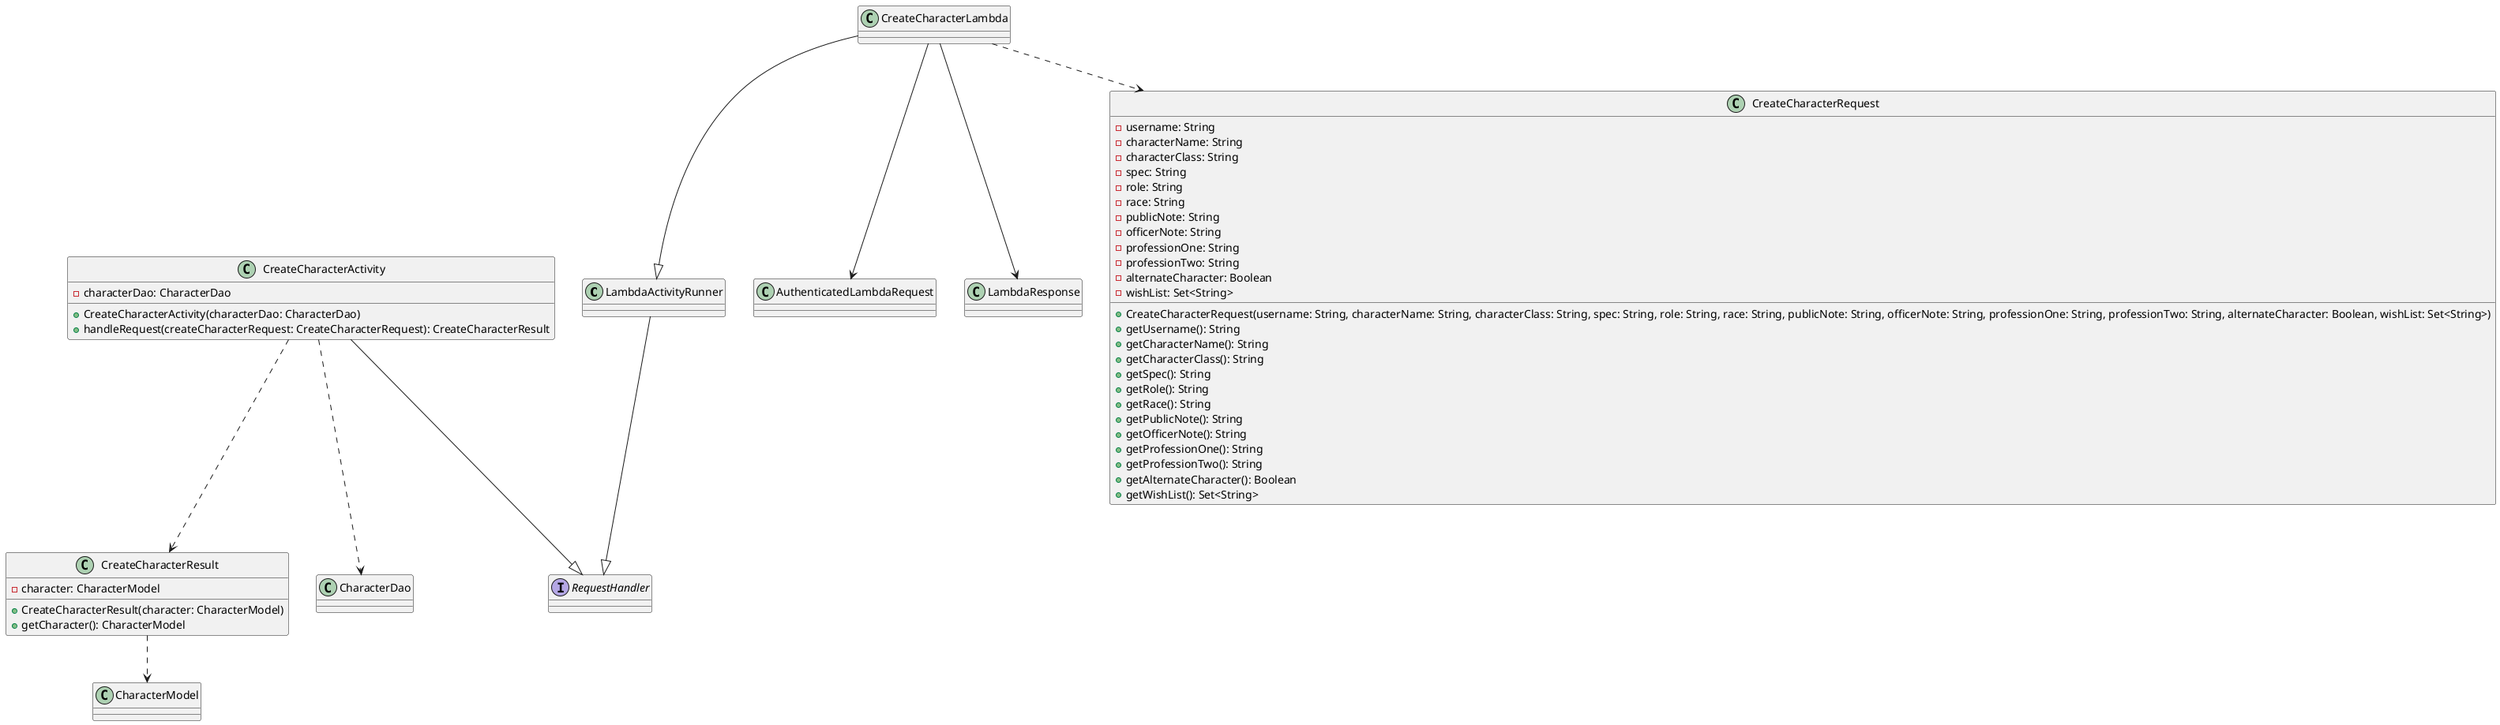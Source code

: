 @startuml

class LambdaActivityRunner
class CreateCharacterLambda
class AuthenticatedLambdaRequest
class LambdaResponse

class CreateCharacterActivity {
  - characterDao: CharacterDao
  + CreateCharacterActivity(characterDao: CharacterDao)
  + handleRequest(createCharacterRequest: CreateCharacterRequest): CreateCharacterResult
}

class CreateCharacterResult {
  - character: CharacterModel
  + CreateCharacterResult(character: CharacterModel)
  + getCharacter(): CharacterModel
}

class CreateCharacterRequest {
  - username: String
  - characterName: String
  - characterClass: String
  - spec: String
  - role: String
  - race: String
  - publicNote: String
  - officerNote: String
  - professionOne: String
  - professionTwo: String
  - alternateCharacter: Boolean
  - wishList: Set<String>
  + CreateCharacterRequest(username: String, characterName: String, characterClass: String, spec: String, role: String, race: String, publicNote: String, officerNote: String, professionOne: String, professionTwo: String, alternateCharacter: Boolean, wishList: Set<String>)
  + getUsername(): String
  + getCharacterName(): String
  + getCharacterClass(): String
  + getSpec(): String
  + getRole(): String
  + getRace(): String
  + getPublicNote(): String
  + getOfficerNote(): String
  + getProfessionOne(): String
  + getProfessionTwo(): String
  + getAlternateCharacter(): Boolean
  + getWishList(): Set<String>
}

interface RequestHandler

LambdaActivityRunner --|> RequestHandler
CreateCharacterLambda --|> LambdaActivityRunner
CreateCharacterLambda --> AuthenticatedLambdaRequest
CreateCharacterLambda --> LambdaResponse

CreateCharacterLambda ..> CreateCharacterRequest
CreateCharacterActivity --|> RequestHandler
CreateCharacterActivity ..> CreateCharacterResult
CreateCharacterActivity ..> CharacterDao
CreateCharacterResult ..> CharacterModel

@enduml
